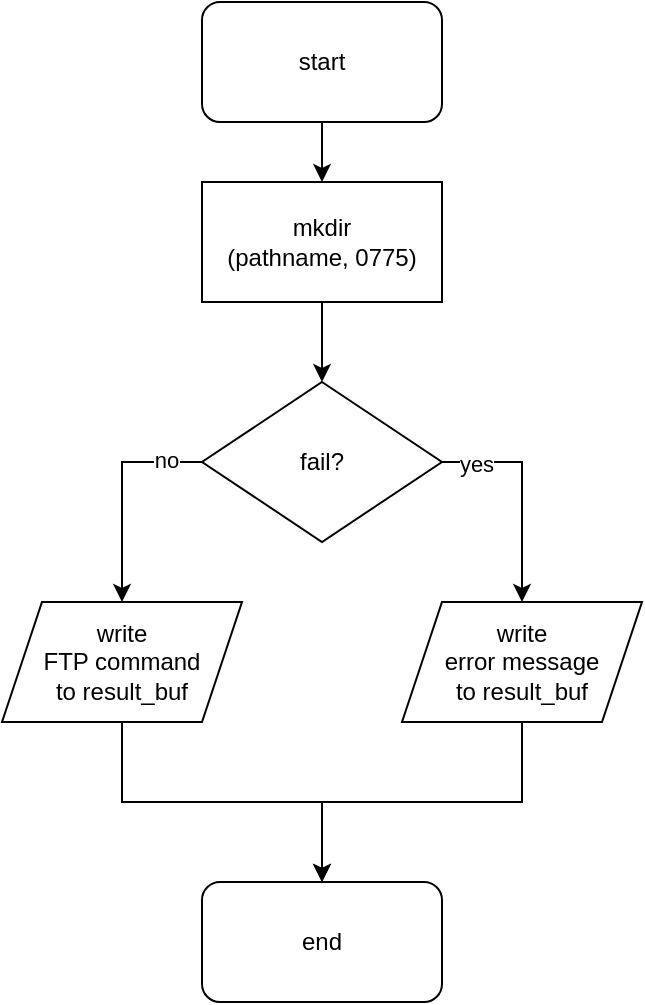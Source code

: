 <mxfile version="24.2.5" type="device">
  <diagram name="페이지-1" id="SPNMAP4AuXIAD45wFi82">
    <mxGraphModel dx="995" dy="548" grid="1" gridSize="10" guides="1" tooltips="1" connect="1" arrows="1" fold="1" page="1" pageScale="1" pageWidth="827" pageHeight="1169" math="0" shadow="0">
      <root>
        <mxCell id="0" />
        <mxCell id="1" parent="0" />
        <mxCell id="h3oTlgUYp9sYktSaM2yr-68" value="" style="edgeStyle=orthogonalEdgeStyle;rounded=0;orthogonalLoop=1;jettySize=auto;html=1;entryX=0.5;entryY=0;entryDx=0;entryDy=0;" edge="1" parent="1" source="h3oTlgUYp9sYktSaM2yr-2" target="h3oTlgUYp9sYktSaM2yr-52">
          <mxGeometry relative="1" as="geometry">
            <mxPoint x="400" y="90" as="targetPoint" />
          </mxGeometry>
        </mxCell>
        <mxCell id="h3oTlgUYp9sYktSaM2yr-2" value="start" style="rounded=1;whiteSpace=wrap;html=1;" vertex="1" parent="1">
          <mxGeometry x="340" y="90" width="120" height="60" as="geometry" />
        </mxCell>
        <mxCell id="h3oTlgUYp9sYktSaM2yr-45" value="end" style="rounded=1;whiteSpace=wrap;html=1;" vertex="1" parent="1">
          <mxGeometry x="340" y="530" width="120" height="60" as="geometry" />
        </mxCell>
        <mxCell id="h3oTlgUYp9sYktSaM2yr-55" value="" style="edgeStyle=orthogonalEdgeStyle;rounded=0;orthogonalLoop=1;jettySize=auto;html=1;" edge="1" parent="1" source="h3oTlgUYp9sYktSaM2yr-52" target="h3oTlgUYp9sYktSaM2yr-54">
          <mxGeometry relative="1" as="geometry" />
        </mxCell>
        <mxCell id="h3oTlgUYp9sYktSaM2yr-52" value="mkdir&lt;div&gt;(pathname, 0775)&lt;/div&gt;" style="rounded=0;whiteSpace=wrap;html=1;" vertex="1" parent="1">
          <mxGeometry x="340" y="180" width="120" height="60" as="geometry" />
        </mxCell>
        <mxCell id="h3oTlgUYp9sYktSaM2yr-58" value="" style="edgeStyle=orthogonalEdgeStyle;rounded=0;orthogonalLoop=1;jettySize=auto;html=1;" edge="1" parent="1" source="h3oTlgUYp9sYktSaM2yr-54" target="h3oTlgUYp9sYktSaM2yr-57">
          <mxGeometry relative="1" as="geometry">
            <Array as="points">
              <mxPoint x="500" y="320" />
            </Array>
          </mxGeometry>
        </mxCell>
        <mxCell id="h3oTlgUYp9sYktSaM2yr-60" value="yes" style="edgeLabel;html=1;align=center;verticalAlign=middle;resizable=0;points=[];" vertex="1" connectable="0" parent="h3oTlgUYp9sYktSaM2yr-58">
          <mxGeometry x="-0.698" y="-1" relative="1" as="geometry">
            <mxPoint as="offset" />
          </mxGeometry>
        </mxCell>
        <mxCell id="h3oTlgUYp9sYktSaM2yr-62" style="edgeStyle=orthogonalEdgeStyle;rounded=0;orthogonalLoop=1;jettySize=auto;html=1;entryX=0.5;entryY=0;entryDx=0;entryDy=0;" edge="1" parent="1" source="h3oTlgUYp9sYktSaM2yr-54" target="h3oTlgUYp9sYktSaM2yr-61">
          <mxGeometry relative="1" as="geometry">
            <Array as="points">
              <mxPoint x="300" y="320" />
            </Array>
          </mxGeometry>
        </mxCell>
        <mxCell id="h3oTlgUYp9sYktSaM2yr-64" value="no" style="edgeLabel;html=1;align=center;verticalAlign=middle;resizable=0;points=[];" vertex="1" connectable="0" parent="h3oTlgUYp9sYktSaM2yr-62">
          <mxGeometry x="-0.661" y="-1" relative="1" as="geometry">
            <mxPoint as="offset" />
          </mxGeometry>
        </mxCell>
        <mxCell id="h3oTlgUYp9sYktSaM2yr-54" value="fail?" style="rhombus;whiteSpace=wrap;html=1;" vertex="1" parent="1">
          <mxGeometry x="340" y="280" width="120" height="80" as="geometry" />
        </mxCell>
        <mxCell id="h3oTlgUYp9sYktSaM2yr-59" value="" style="edgeStyle=orthogonalEdgeStyle;rounded=0;orthogonalLoop=1;jettySize=auto;html=1;" edge="1" parent="1" source="h3oTlgUYp9sYktSaM2yr-57" target="h3oTlgUYp9sYktSaM2yr-45">
          <mxGeometry relative="1" as="geometry">
            <Array as="points">
              <mxPoint x="500" y="490" />
              <mxPoint x="400" y="490" />
            </Array>
          </mxGeometry>
        </mxCell>
        <mxCell id="h3oTlgUYp9sYktSaM2yr-57" value="write&lt;div&gt;error message&lt;/div&gt;&lt;div&gt;to result_buf&lt;/div&gt;" style="shape=parallelogram;perimeter=parallelogramPerimeter;whiteSpace=wrap;html=1;fixedSize=1;" vertex="1" parent="1">
          <mxGeometry x="440" y="390" width="120" height="60" as="geometry" />
        </mxCell>
        <mxCell id="h3oTlgUYp9sYktSaM2yr-73" style="edgeStyle=orthogonalEdgeStyle;rounded=0;orthogonalLoop=1;jettySize=auto;html=1;" edge="1" parent="1" source="h3oTlgUYp9sYktSaM2yr-61" target="h3oTlgUYp9sYktSaM2yr-45">
          <mxGeometry relative="1" as="geometry">
            <Array as="points">
              <mxPoint x="300" y="490" />
              <mxPoint x="400" y="490" />
            </Array>
          </mxGeometry>
        </mxCell>
        <mxCell id="h3oTlgUYp9sYktSaM2yr-61" value="write&lt;div&gt;FTP command&lt;/div&gt;&lt;div&gt;to result_buf&lt;/div&gt;" style="shape=parallelogram;perimeter=parallelogramPerimeter;whiteSpace=wrap;html=1;fixedSize=1;" vertex="1" parent="1">
          <mxGeometry x="240" y="390" width="120" height="60" as="geometry" />
        </mxCell>
      </root>
    </mxGraphModel>
  </diagram>
</mxfile>
